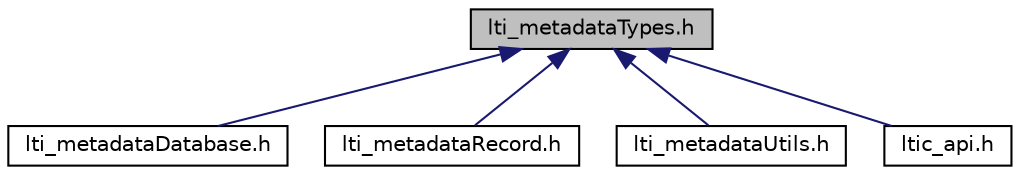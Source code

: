 digraph "lti_metadataTypes.h"
{
  bgcolor="transparent";
  edge [fontname="Helvetica",fontsize="10",labelfontname="Helvetica",labelfontsize="10"];
  node [fontname="Helvetica",fontsize="10",shape=record];
  Node1 [label="lti_metadataTypes.h",height=0.2,width=0.4,color="black", fillcolor="grey75", style="filled" fontcolor="black"];
  Node1 -> Node2 [dir="back",color="midnightblue",fontsize="10",style="solid",fontname="Helvetica"];
  Node2 [label="lti_metadataDatabase.h",height=0.2,width=0.4,color="black",URL="$a00186.html"];
  Node1 -> Node3 [dir="back",color="midnightblue",fontsize="10",style="solid",fontname="Helvetica"];
  Node3 [label="lti_metadataRecord.h",height=0.2,width=0.4,color="black",URL="$a00189.html"];
  Node1 -> Node4 [dir="back",color="midnightblue",fontsize="10",style="solid",fontname="Helvetica"];
  Node4 [label="lti_metadataUtils.h",height=0.2,width=0.4,color="black",URL="$a00192.html"];
  Node1 -> Node5 [dir="back",color="midnightblue",fontsize="10",style="solid",fontname="Helvetica"];
  Node5 [label="ltic_api.h",height=0.2,width=0.4,color="black",URL="$a00215.html",tooltip="This file contains a simple C API to the Decode SDK. "];
}
